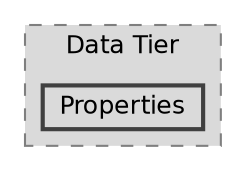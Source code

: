 digraph "C:/Users/hugoc/Desktop/2024_2025/Programação Orientada a Objetos/trabalhoPOO_23010_Fase2/src/Data Tier/Properties"
{
 // LATEX_PDF_SIZE
  bgcolor="transparent";
  edge [fontname=Helvetica,fontsize=12,labelfontname=Helvetica,labelfontsize=10];
  node [fontname=Helvetica,fontsize=12,shape=box,height=0.2,width=0.4];
  compound=true
  subgraph clusterdir_2790ca5591784e3abc0b2a221922c11e {
    graph [ bgcolor="#dadada", pencolor="grey50", label="Data Tier", fontname=Helvetica,fontsize=12 style="filled,dashed", URL="dir_2790ca5591784e3abc0b2a221922c11e.html",tooltip=""]
  dir_587f66b1acc962ecdf0f82f7b6cb43c8 [label="Properties", fillcolor="#dadada", color="grey25", style="filled,bold", URL="dir_587f66b1acc962ecdf0f82f7b6cb43c8.html",tooltip=""];
  }
}

